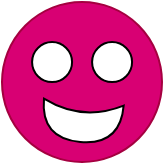 <mxfile version="12.5.3" type="device" pages="5"><diagram id="EuPQ46bKQcLr7FfIX1j1" name="pink"><mxGraphModel dx="782" dy="490" grid="1" gridSize="10" guides="1" tooltips="1" connect="1" arrows="1" fold="1" page="1" pageScale="1" pageWidth="850" pageHeight="1100" math="0" shadow="0"><root><mxCell id="0"/><mxCell id="1" parent="0"/><mxCell id="aFT91-CVcKmeC2-bbPwO-1" value="" style="ellipse;whiteSpace=wrap;html=1;aspect=fixed;fillColor=#d80073;strokeColor=#A50040;fontColor=#ffffff;" parent="1" vertex="1"><mxGeometry x="280" y="80" width="80" height="80" as="geometry"/></mxCell><mxCell id="aFT91-CVcKmeC2-bbPwO-2" value="" style="ellipse;whiteSpace=wrap;html=1;aspect=fixed;" parent="1" vertex="1"><mxGeometry x="295.04" y="100.04" width="20" height="20" as="geometry"/></mxCell><mxCell id="aFT91-CVcKmeC2-bbPwO-3" value="" style="ellipse;whiteSpace=wrap;html=1;aspect=fixed;" parent="1" vertex="1"><mxGeometry x="325.04" y="100.04" width="20" height="20" as="geometry"/></mxCell><mxCell id="aFT91-CVcKmeC2-bbPwO-4" value="" style="shape=xor;whiteSpace=wrap;html=1;rotation=95;" parent="1" vertex="1"><mxGeometry x="310.04" y="120.04" width="20" height="40" as="geometry"/></mxCell></root></mxGraphModel></diagram><diagram id="drvM39xhmDgz5GY__-GY" name="blue"><mxGraphModel dx="782" dy="490" grid="1" gridSize="10" guides="1" tooltips="1" connect="1" arrows="1" fold="1" page="1" pageScale="1" pageWidth="850" pageHeight="1100" math="0" shadow="0"><root><mxCell id="FDA_zCJlYXPW42dlb4N4-0"/><mxCell id="FDA_zCJlYXPW42dlb4N4-1" parent="FDA_zCJlYXPW42dlb4N4-0"/><mxCell id="FDA_zCJlYXPW42dlb4N4-2" value="" style="ellipse;whiteSpace=wrap;html=1;aspect=fixed;fillColor=#1ba1e2;strokeColor=#006EAF;fontColor=#ffffff;" vertex="1" parent="FDA_zCJlYXPW42dlb4N4-1"><mxGeometry x="280" y="80" width="80" height="80" as="geometry"/></mxCell><mxCell id="FDA_zCJlYXPW42dlb4N4-3" value="" style="ellipse;whiteSpace=wrap;html=1;aspect=fixed;" vertex="1" parent="FDA_zCJlYXPW42dlb4N4-1"><mxGeometry x="295.04" y="100.04" width="20" height="20" as="geometry"/></mxCell><mxCell id="FDA_zCJlYXPW42dlb4N4-4" value="" style="ellipse;whiteSpace=wrap;html=1;aspect=fixed;" vertex="1" parent="FDA_zCJlYXPW42dlb4N4-1"><mxGeometry x="325.04" y="100.04" width="20" height="20" as="geometry"/></mxCell><mxCell id="FDA_zCJlYXPW42dlb4N4-5" value="" style="shape=xor;whiteSpace=wrap;html=1;rotation=95;" vertex="1" parent="FDA_zCJlYXPW42dlb4N4-1"><mxGeometry x="310.04" y="120.04" width="20" height="40" as="geometry"/></mxCell></root></mxGraphModel></diagram><diagram id="r3uhenmxmF0M85qbVxFx" name="orange"><mxGraphModel dx="782" dy="490" grid="1" gridSize="10" guides="1" tooltips="1" connect="1" arrows="1" fold="1" page="1" pageScale="1" pageWidth="850" pageHeight="1100" math="0" shadow="0"><root><mxCell id="_9D512CyghCMM5EBoyX3-0"/><mxCell id="_9D512CyghCMM5EBoyX3-1" parent="_9D512CyghCMM5EBoyX3-0"/><mxCell id="ON1_brIvUViVZN_cG4_O-0" value="" style="ellipse;whiteSpace=wrap;html=1;aspect=fixed;fillColor=#fa6800;strokeColor=#C73500;fontColor=#ffffff;" parent="_9D512CyghCMM5EBoyX3-1" vertex="1"><mxGeometry x="280" y="80" width="80" height="80" as="geometry"/></mxCell><mxCell id="ON1_brIvUViVZN_cG4_O-1" value="" style="ellipse;whiteSpace=wrap;html=1;aspect=fixed;" parent="_9D512CyghCMM5EBoyX3-1" vertex="1"><mxGeometry x="295.04" y="100.04" width="20" height="20" as="geometry"/></mxCell><mxCell id="ON1_brIvUViVZN_cG4_O-2" value="" style="ellipse;whiteSpace=wrap;html=1;aspect=fixed;" parent="_9D512CyghCMM5EBoyX3-1" vertex="1"><mxGeometry x="325.04" y="100.04" width="20" height="20" as="geometry"/></mxCell><mxCell id="ON1_brIvUViVZN_cG4_O-3" value="" style="shape=xor;whiteSpace=wrap;html=1;rotation=95;" parent="_9D512CyghCMM5EBoyX3-1" vertex="1"><mxGeometry x="310.04" y="120.04" width="20" height="40" as="geometry"/></mxCell></root></mxGraphModel></diagram><diagram id="d1E30a30d_mWBLQKhFTB" name="green"><mxGraphModel dx="782" dy="490" grid="1" gridSize="10" guides="1" tooltips="1" connect="1" arrows="1" fold="1" page="1" pageScale="1" pageWidth="850" pageHeight="1100" math="0" shadow="0"><root><mxCell id="uEXZXER8ECTiJ7W-6oGC-0"/><mxCell id="uEXZXER8ECTiJ7W-6oGC-1" parent="uEXZXER8ECTiJ7W-6oGC-0"/><mxCell id="W0clAL_ZexaLc1mf4Eqa-0" value="" style="ellipse;whiteSpace=wrap;html=1;aspect=fixed;fillColor=#60a917;strokeColor=#2D7600;fontColor=#ffffff;" vertex="1" parent="uEXZXER8ECTiJ7W-6oGC-1"><mxGeometry x="280" y="80" width="80" height="80" as="geometry"/></mxCell><mxCell id="W0clAL_ZexaLc1mf4Eqa-1" value="" style="ellipse;whiteSpace=wrap;html=1;aspect=fixed;" vertex="1" parent="uEXZXER8ECTiJ7W-6oGC-1"><mxGeometry x="295.04" y="100.04" width="20" height="20" as="geometry"/></mxCell><mxCell id="W0clAL_ZexaLc1mf4Eqa-2" value="" style="ellipse;whiteSpace=wrap;html=1;aspect=fixed;" vertex="1" parent="uEXZXER8ECTiJ7W-6oGC-1"><mxGeometry x="325.04" y="100.04" width="20" height="20" as="geometry"/></mxCell><mxCell id="W0clAL_ZexaLc1mf4Eqa-3" value="" style="shape=xor;whiteSpace=wrap;html=1;rotation=95;" vertex="1" parent="uEXZXER8ECTiJ7W-6oGC-1"><mxGeometry x="310.04" y="120.04" width="20" height="40" as="geometry"/></mxCell></root></mxGraphModel></diagram><diagram id="HdNyTjP_lf7I89H4IPLD" name="grey"><mxGraphModel dx="782" dy="490" grid="1" gridSize="10" guides="1" tooltips="1" connect="1" arrows="1" fold="1" page="1" pageScale="1" pageWidth="850" pageHeight="1100" math="0" shadow="0"><root><mxCell id="TLwOlVSecxchRGzw2OSE-0"/><mxCell id="TLwOlVSecxchRGzw2OSE-1" parent="TLwOlVSecxchRGzw2OSE-0"/><mxCell id="TLwOlVSecxchRGzw2OSE-2" value="" style="ellipse;whiteSpace=wrap;html=1;aspect=fixed;fillColor=#76608a;strokeColor=#432D57;fontColor=#ffffff;" vertex="1" parent="TLwOlVSecxchRGzw2OSE-1"><mxGeometry x="280" y="80" width="80" height="80" as="geometry"/></mxCell><mxCell id="TLwOlVSecxchRGzw2OSE-3" value="" style="ellipse;whiteSpace=wrap;html=1;aspect=fixed;" vertex="1" parent="TLwOlVSecxchRGzw2OSE-1"><mxGeometry x="295.04" y="100.04" width="20" height="20" as="geometry"/></mxCell><mxCell id="TLwOlVSecxchRGzw2OSE-4" value="" style="ellipse;whiteSpace=wrap;html=1;aspect=fixed;" vertex="1" parent="TLwOlVSecxchRGzw2OSE-1"><mxGeometry x="325.04" y="100.04" width="20" height="20" as="geometry"/></mxCell><mxCell id="TLwOlVSecxchRGzw2OSE-5" value="" style="shape=xor;whiteSpace=wrap;html=1;rotation=95;" vertex="1" parent="TLwOlVSecxchRGzw2OSE-1"><mxGeometry x="310.04" y="120.04" width="20" height="40" as="geometry"/></mxCell></root></mxGraphModel></diagram></mxfile>